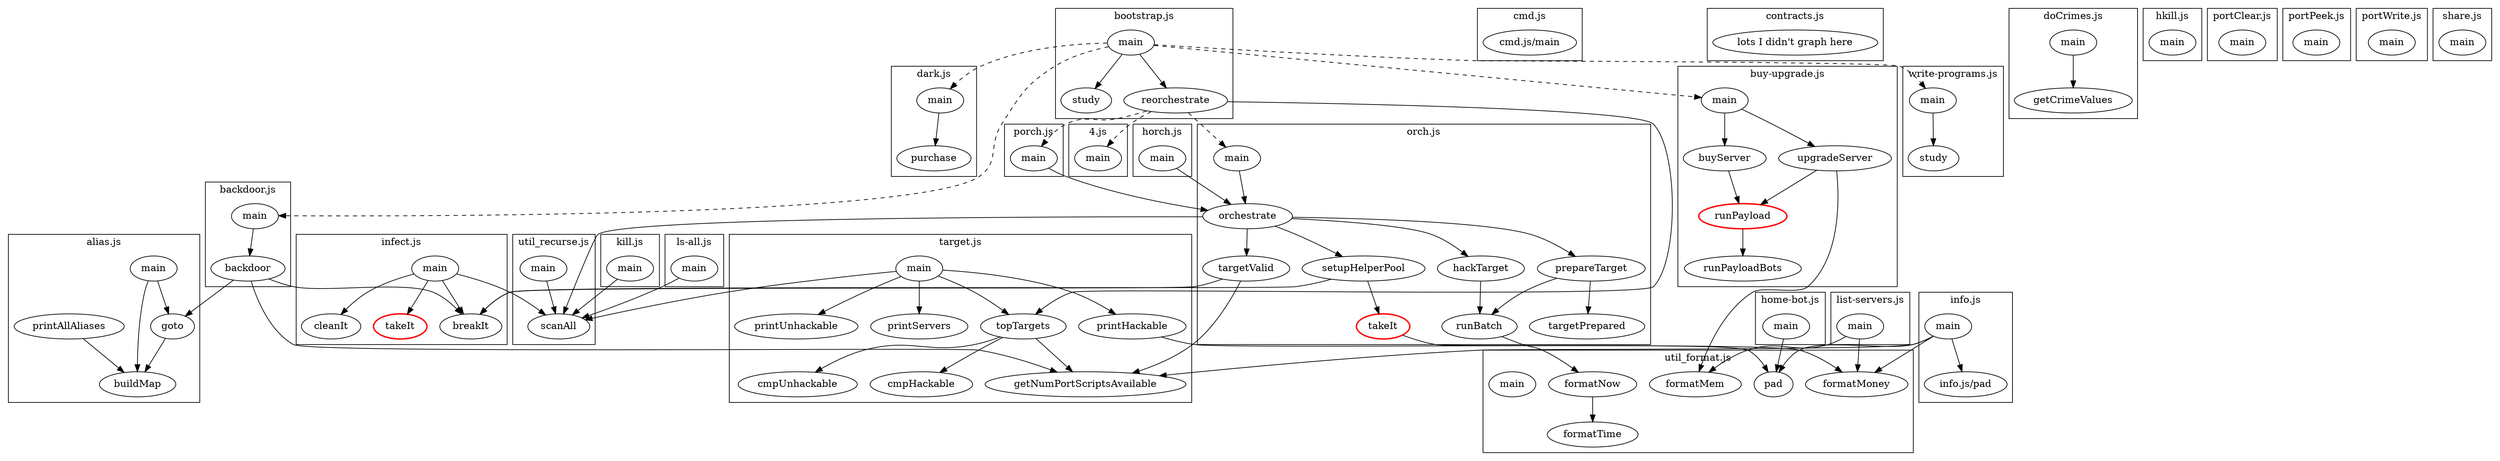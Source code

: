 digraph dep {
  // subgraph cluster_0 {
  //   label="2.js"
  //   "2.js/main" [label="main"]
  //   "2.js/formatMoney" [label="formatMoney"]
  //   "2.js/main" -> "2.js/formatMoney"
  // }

  // subgraph cluster_1 {
  //   label="3.js"
  //   "3.js/main" [label="main"]
  // }

  subgraph cluster_2 {
    label="4.js"
    "4.js/main" [label="main"]
  }

  subgraph cluster_3 {
    label="alias.js"
    "alias.js/main" [label="main"]
    "alias.js/goto" [label="goto"]
    "alias.js/printAllAliases" [label="printAllAliases"]
    "alias.js/buildMap" [label="buildMap"]

    "alias.js/main" -> "alias.js/buildMap"
    "alias.js/main" -> "alias.js/goto"
    "alias.js/goto" -> "alias.js/buildMap"
    "alias.js/printAllAliases" -> "alias.js/buildMap"
  }

  subgraph cluster_6 {
    label="backdoor.js"

    "backdoor.js/main" [label="main"]
    "backdoor.js/backdoor" [label="backdoor"]

    "backdoor.js/main" -> "backdoor.js/backdoor"
  }
  "backdoor.js/backdoor" -> "infect.js/breakIt"
  "backdoor.js/backdoor" -> "alias.js/goto"
  "backdoor.js/backdoor" -> "target.js/getNumPortScriptsAvailable"

  subgraph cluster_22 {
    label="bootstrap.js"

    "bootstrap.js/main" [label="main"]
    "bootstrap.js/study" [label="study"]
    "bootstrap.js/reorchestrate" [label="reorchestrate"]

    "bootstrap.js/main" -> "bootstrap.js/study"
    "bootstrap.js/main" -> "bootstrap.js/reorchestrate"
  }
  "bootstrap.js/main" -> "dark.js/main" [style=dashed]
  "bootstrap.js/main" -> "buy-upgrade.js/main" [style=dashed]
  "bootstrap.js/main" -> "write-programs.js/main" [style=dashed]
  "bootstrap.js/main" -> "backdoor.js/main" [style=dashed]
  "bootstrap.js/reorchestrate" -> "target.js/topTargets"
  "bootstrap.js/reorchestrate" -> "orch.js/main" [style=dashed]
  "bootstrap.js/reorchestrate" -> "porch.js/main" [style=dashed]
  "bootstrap.js/reorchestrate" -> "4.js/main" [style=dashed]

  subgraph cluster_7 {
    label="buy-upgrade.js"

    "buy-upgrade.js/main" [label="main"]
    "buy-upgrade.js/buyServer" [label="buyServer"]
    "buy-upgrade.js/upgradeServer" [label="upgradeServer"]
    "buy-upgrade.js/runPayload" [label="runPayload", style=bold, color=red]
    "buy-upgrade.js/runPayloadBots" [label="runPayloadBots"]

    "buy-upgrade.js/main" -> "buy-upgrade.js/buyServer" -> "buy-upgrade.js/runPayload" -> "buy-upgrade.js/runPayloadBots"
    "buy-upgrade.js/main" -> "buy-upgrade.js/upgradeServer" -> "buy-upgrade.js/runPayload"
  }
  "buy-upgrade.js/upgradeServer" -> "util_format.js/formatMem"

  subgraph cluster_23 {
    label="cmd.js"

    "cmd.js/main"
  }
  // TODO: wanna graph these?

  subgraph cluster_8 {
    label="contracts.js"

    "lots I didn't graph here"
  }

  subgraph cluster_9 {
    label="dark.js"

    "dark.js/main" [label="main"]
    "dark.js/purchase" [label="purchase"]

    "dark.js/main" -> "dark.js/purchase"
  }

  subgraph cluster_24 {
    label="doCrimes.js"

    "doCrimes.js/main" [label="main"]
    "doCrimes.js/getCrimeValues" [label="getCrimeValues"]

    "doCrimes.js/main" -> "doCrimes.js/getCrimeValues"
  }

  subgraph cluster_10 {
    label="hkill.js"
    "hkill.js/main" [label="main"]
  }

  subgraph cluster_11 {
    label="home-bot.js"
    "home-bot.js/main" [label="main"]
  }
  "home-bot.js/main" -> "util_format.js/pad"

  subgraph cluster_13 {
    label="horch.js"
    "horch.js/main" [label="main"]
  }
  "horch.js/main" -> "orch.js/orchestrate"

  subgraph cluster_14 {
    label="infect.js"
    "infect.js/main" [label="main"]
    "infect.js/breakIt" [label="breakIt"]
    "infect.js/cleanIt" [label="cleanIt"]
    "infect.js/takeIt" [label="takeIt", style=bold, color=red]

    "infect.js/main" -> "infect.js/breakIt"
    "infect.js/main" -> "infect.js/cleanIt"
    "infect.js/main" -> "infect.js/takeIt"
  }
  "infect.js/main" -> "util_recurse.js/scanAll"

  subgraph cluster_16 {
    label="info.js"
    "info.js/main" [label="main"]
    "info.js/main" -> "info.js/pad"
  }
  "info.js/main" -> "util_format.js/formatMoney"
  "info.js/main" -> "util_format.js/pad"
  "info.js/main" -> "target.js/getNumPortScriptsAvailable"

  subgraph cluster_17 {
    label="kill.js"
    "kill.js/main" [label="main"]
  }
  "kill.js/main" -> "util_recurse.js/scanAll"

  subgraph cluster_18 {
    label="list-servers.js"
    "list-servers.js/main" [label="main"]
  }
  "list-servers.js/main" -> "util_format.js/formatMoney"
  "list-servers.js/main" -> "util_format.js/formatMem"

  subgraph cluster_19 {
    label="ls-all.js"
    "ls-all.js/main" [label="main"]
  }
  "ls-all.js/main" -> "util_recurse.js/scanAll"

  subgraph cluster_12 {
    label="orch.js"
    "orch.js/main" [label="main"]
    "orch.js/orchestrate" [label="orchestrate"]
    "orch.js/targetValid" [label="targetValid"]
    "orch.js/setupHelperPool" [label="setupHelperPool"]
    "orch.js/takeIt" [label="takeIt", style=bold, color=red]
    "orch.js/prepareTarget" [label="prepareTarget"]
    "orch.js/hackTarget" [label="hackTarget"]
    "orch.js/runBatch" [label="runBatch"]
    "orch.js/targetPrepared" [label="targetPrepared"]

    "orch.js/main" -> "orch.js/orchestrate"
    "orch.js/orchestrate" -> "orch.js/targetValid"
    "orch.js/orchestrate" -> "orch.js/setupHelperPool"
    "orch.js/orchestrate" -> "orch.js/prepareTarget"
    "orch.js/orchestrate" -> "orch.js/hackTarget"
    "orch.js/prepareTarget" -> "orch.js/targetPrepared"
    "orch.js/prepareTarget" -> "orch.js/runBatch"
    "orch.js/hackTarget" -> "orch.js/runBatch"
    "orch.js/setupHelperPool" -> "orch.js/takeIt"
  }
  "orch.js/targetValid" -> "target.js/getNumPortScriptsAvailable"
  "orch.js/targetValid" -> "infect.js/breakIt"
  "orch.js/setupHelperPool" -> "infect.js/breakIt"
  "orch.js/orchestrate" -> "util_recurse.js/scanAll"
  "orch.js/runBatch" -> "util_format.js/formatNow"
  "orch.js/takeIt" -> "util_format.js/pad"

  subgraph cluster_20 {
    label="porch.js"
    "porch.js/main" [label="main"]
  }
  "porch.js/main" -> "orch.js/orchestrate"

  subgraph cluster_25 {
    label="portClear.js"
    "portClear.js/main" [label="main"]
  }

  subgraph cluster_26 {
    label="portPeek.js"
    "portPeek.js/main" [label="main"]
  }

  subgraph cluster_27 {
    label="portWrite.js"
    "portWrite.js/main" [label="main"]
  }

  subgraph cluster_21 {
    label="share.js"
    "share.js/main" [label="main"]
  }

  subgraph cluster_15 {
    label="target.js"
    "target.js/main" [label="main"]
    "target.js/getNumPortScriptsAvailable" [label="getNumPortScriptsAvailable"]
    "target.js/topTargets" [label="topTargets"]
    "target.js/cmpHackable" [label="cmpHackable"]
    "target.js/cmpUnhackable" [label="cmpUnhackable"]
    "target.js/printServers" [label="printServers"]
    "target.js/printHackable" [label="printHackable"]
    "target.js/printUnhackable" [label="printUnhackable"]

    "target.js/main" -> "target.js/topTargets"
    "target.js/topTargets" -> "target.js/getNumPortScriptsAvailable"
    "target.js/topTargets" -> "target.js/cmpHackable"
    "target.js/topTargets" -> "target.js/cmpUnhackable"

    "target.js/main" -> "target.js/printServers"
    "target.js/main" -> "target.js/printHackable"
    "target.js/main" -> "target.js/printUnhackable"
  }
  "target.js/main" -> "util_recurse.js/scanAll"
  "target.js/printHackable" -> "util_format.js/formatMoney"

  subgraph cluster_4 {
    label="util_format.js"

    "util_format.js/main" [label="main"]
    "util_format.js/formatMoney" [label="formatMoney"]
    "util_format.js/formatMem" [label="formatMem"]
    "util_format.js/formatNow" [label="formatNow"]
    "util_format.js/formatTime" [label="formatTime"]
    "util_format.js/pad" [label="pad"]

    "util_format.js/formatNow" -> "util_format.js/formatTime"
  }

  subgraph cluster_5 {
    label="util_recurse.js"

    "util_recurse.js/main" [label="main"]
    "util_recurse.js/scanAll" [label="scanAll"]

    "util_recurse.js/main" -> "util_recurse.js/scanAll"
  }

  subgraph cluster_28 {
    label="write-programs.js"

    "write-programs.js/main" [label="main"]
    "write-programs.js/study" [label="study"]

    "write-programs.js/main" -> "write-programs.js/study"
  }

}
